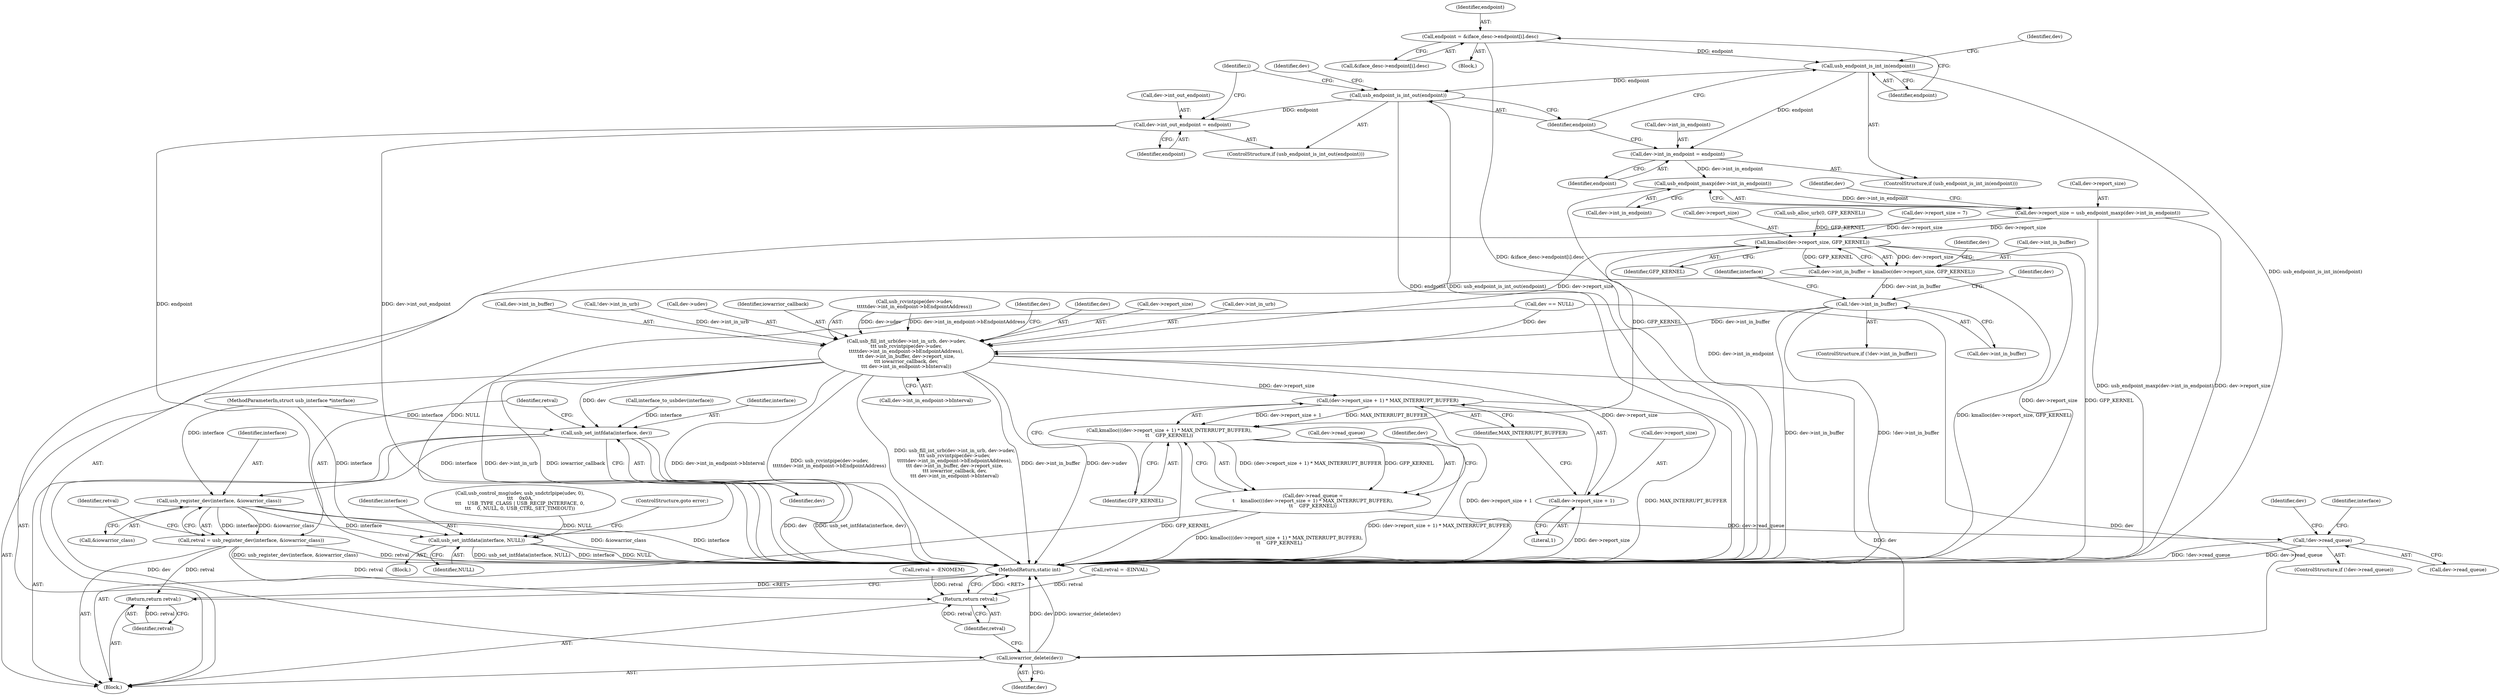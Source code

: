 digraph "0_linux_4ec0ef3a82125efc36173062a50624550a900ae0@array" {
"1000256" [label="(Call,endpoint = &iface_desc->endpoint[i].desc)"];
"1000267" [label="(Call,usb_endpoint_is_int_in(endpoint))"];
"1000269" [label="(Call,dev->int_in_endpoint = endpoint)"];
"1000286" [label="(Call,usb_endpoint_maxp(dev->int_in_endpoint))"];
"1000282" [label="(Call,dev->report_size = usb_endpoint_maxp(dev->int_in_endpoint))"];
"1000337" [label="(Call,kmalloc(dev->report_size, GFP_KERNEL))"];
"1000333" [label="(Call,dev->int_in_buffer = kmalloc(dev->report_size, GFP_KERNEL))"];
"1000343" [label="(Call,!dev->int_in_buffer)"];
"1000355" [label="(Call,usb_fill_int_urb(dev->int_in_urb, dev->udev,\n\t\t\t usb_rcvintpipe(dev->udev,\n\t\t\t\t\tdev->int_in_endpoint->bEndpointAddress),\n\t\t\t dev->int_in_buffer, dev->report_size,\n\t\t\t iowarrior_callback, dev,\n\t\t\t dev->int_in_endpoint->bInterval))"];
"1000389" [label="(Call,(dev->report_size + 1) * MAX_INTERRUPT_BUFFER)"];
"1000388" [label="(Call,kmalloc(((dev->report_size + 1) * MAX_INTERRUPT_BUFFER),\n\t\t    GFP_KERNEL))"];
"1000384" [label="(Call,dev->read_queue =\n\t    kmalloc(((dev->report_size + 1) * MAX_INTERRUPT_BUFFER),\n\t\t    GFP_KERNEL))"];
"1000398" [label="(Call,!dev->read_queue)"];
"1000390" [label="(Call,dev->report_size + 1)"];
"1000481" [label="(Call,usb_set_intfdata(interface, dev))"];
"1000486" [label="(Call,usb_register_dev(interface, &iowarrior_class))"];
"1000484" [label="(Call,retval = usb_register_dev(interface, &iowarrior_class))"];
"1000532" [label="(Return,return retval;)"];
"1000537" [label="(Return,return retval;)"];
"1000499" [label="(Call,usb_set_intfdata(interface, NULL))"];
"1000535" [label="(Call,iowarrior_delete(dev))"];
"1000275" [label="(Call,usb_endpoint_is_int_out(endpoint))"];
"1000277" [label="(Call,dev->int_out_endpoint = endpoint)"];
"1000396" [label="(Identifier,GFP_KERNEL)"];
"1000334" [label="(Call,dev->int_in_buffer)"];
"1000484" [label="(Call,retval = usb_register_dev(interface, &iowarrior_class))"];
"1000500" [label="(Identifier,interface)"];
"1000281" [label="(Identifier,endpoint)"];
"1000282" [label="(Call,dev->report_size = usb_endpoint_maxp(dev->int_in_endpoint))"];
"1000462" [label="(Call,usb_control_msg(udev, usb_sndctrlpipe(udev, 0),\n\t\t\t    0x0A,\n\t\t\t    USB_TYPE_CLASS | USB_RECIP_INTERFACE, 0,\n\t\t\t    0, NULL, 0, USB_CTRL_SET_TIMEOUT))"];
"1000386" [label="(Identifier,dev)"];
"1000267" [label="(Call,usb_endpoint_is_int_in(endpoint))"];
"1000266" [label="(ControlStructure,if (usb_endpoint_is_int_in(endpoint)))"];
"1000258" [label="(Call,&iface_desc->endpoint[i].desc)"];
"1000317" [label="(Call,usb_alloc_urb(0, GFP_KERNEL))"];
"1000257" [label="(Identifier,endpoint)"];
"1000351" [label="(Identifier,interface)"];
"1000378" [label="(Identifier,dev)"];
"1000297" [label="(Identifier,dev)"];
"1000394" [label="(Literal,1)"];
"1000342" [label="(ControlStructure,if (!dev->int_in_buffer))"];
"1000276" [label="(Identifier,endpoint)"];
"1000486" [label="(Call,usb_register_dev(interface, &iowarrior_class))"];
"1000379" [label="(Call,dev->int_in_endpoint->bInterval)"];
"1000345" [label="(Identifier,dev)"];
"1000114" [label="(MethodParameterIn,struct usb_interface *interface)"];
"1000488" [label="(Call,&iowarrior_class)"];
"1000277" [label="(Call,dev->int_out_endpoint = endpoint)"];
"1000502" [label="(ControlStructure,goto error;)"];
"1000385" [label="(Call,dev->read_queue)"];
"1000400" [label="(Identifier,dev)"];
"1000391" [label="(Call,dev->report_size)"];
"1000344" [label="(Call,dev->int_in_buffer)"];
"1000141" [label="(Call,dev == NULL)"];
"1000491" [label="(Identifier,retval)"];
"1000538" [label="(Identifier,retval)"];
"1000275" [label="(Call,usb_endpoint_is_int_out(endpoint))"];
"1000274" [label="(ControlStructure,if (usb_endpoint_is_int_out(endpoint)))"];
"1000532" [label="(Return,return retval;)"];
"1000341" [label="(Identifier,GFP_KERNEL)"];
"1000116" [label="(Block,)"];
"1000269" [label="(Call,dev->int_in_endpoint = endpoint)"];
"1000255" [label="(Block,)"];
"1000256" [label="(Call,endpoint = &iface_desc->endpoint[i].desc)"];
"1000536" [label="(Identifier,dev)"];
"1000279" [label="(Identifier,dev)"];
"1000501" [label="(Identifier,NULL)"];
"1000499" [label="(Call,usb_set_intfdata(interface, NULL))"];
"1000337" [label="(Call,kmalloc(dev->report_size, GFP_KERNEL))"];
"1000483" [label="(Identifier,dev)"];
"1000283" [label="(Call,dev->report_size)"];
"1000237" [label="(Call,retval = -EINVAL)"];
"1000268" [label="(Identifier,endpoint)"];
"1000537" [label="(Return,return retval;)"];
"1000412" [label="(Identifier,dev)"];
"1000539" [label="(MethodReturn,static int)"];
"1000395" [label="(Identifier,MAX_INTERRUPT_BUFFER)"];
"1000374" [label="(Call,dev->report_size)"];
"1000270" [label="(Call,dev->int_in_endpoint)"];
"1000308" [label="(Call,dev->report_size = 7)"];
"1000254" [label="(Identifier,i)"];
"1000397" [label="(ControlStructure,if (!dev->read_queue))"];
"1000357" [label="(Identifier,dev)"];
"1000356" [label="(Call,dev->int_in_urb)"];
"1000287" [label="(Call,dev->int_in_endpoint)"];
"1000371" [label="(Call,dev->int_in_buffer)"];
"1000492" [label="(Block,)"];
"1000333" [label="(Call,dev->int_in_buffer = kmalloc(dev->report_size, GFP_KERNEL))"];
"1000390" [label="(Call,dev->report_size + 1)"];
"1000286" [label="(Call,usb_endpoint_maxp(dev->int_in_endpoint))"];
"1000487" [label="(Identifier,interface)"];
"1000338" [label="(Call,dev->report_size)"];
"1000533" [label="(Identifier,retval)"];
"1000399" [label="(Call,dev->read_queue)"];
"1000384" [label="(Call,dev->read_queue =\n\t    kmalloc(((dev->report_size + 1) * MAX_INTERRUPT_BUFFER),\n\t\t    GFP_KERNEL))"];
"1000321" [label="(Call,!dev->int_in_urb)"];
"1000273" [label="(Identifier,endpoint)"];
"1000359" [label="(Call,dev->udev)"];
"1000355" [label="(Call,usb_fill_int_urb(dev->int_in_urb, dev->udev,\n\t\t\t usb_rcvintpipe(dev->udev,\n\t\t\t\t\tdev->int_in_endpoint->bEndpointAddress),\n\t\t\t dev->int_in_buffer, dev->report_size,\n\t\t\t iowarrior_callback, dev,\n\t\t\t dev->int_in_endpoint->bInterval))"];
"1000377" [label="(Identifier,iowarrior_callback)"];
"1000406" [label="(Identifier,interface)"];
"1000485" [label="(Identifier,retval)"];
"1000271" [label="(Identifier,dev)"];
"1000398" [label="(Call,!dev->read_queue)"];
"1000120" [label="(Call,interface_to_usbdev(interface))"];
"1000535" [label="(Call,iowarrior_delete(dev))"];
"1000482" [label="(Identifier,interface)"];
"1000388" [label="(Call,kmalloc(((dev->report_size + 1) * MAX_INTERRUPT_BUFFER),\n\t\t    GFP_KERNEL))"];
"1000278" [label="(Call,dev->int_out_endpoint)"];
"1000130" [label="(Call,retval = -ENOMEM)"];
"1000389" [label="(Call,(dev->report_size + 1) * MAX_INTERRUPT_BUFFER)"];
"1000343" [label="(Call,!dev->int_in_buffer)"];
"1000481" [label="(Call,usb_set_intfdata(interface, dev))"];
"1000362" [label="(Call,usb_rcvintpipe(dev->udev,\n\t\t\t\t\tdev->int_in_endpoint->bEndpointAddress))"];
"1000256" -> "1000255"  [label="AST: "];
"1000256" -> "1000258"  [label="CFG: "];
"1000257" -> "1000256"  [label="AST: "];
"1000258" -> "1000256"  [label="AST: "];
"1000268" -> "1000256"  [label="CFG: "];
"1000256" -> "1000539"  [label="DDG: &iface_desc->endpoint[i].desc"];
"1000256" -> "1000267"  [label="DDG: endpoint"];
"1000267" -> "1000266"  [label="AST: "];
"1000267" -> "1000268"  [label="CFG: "];
"1000268" -> "1000267"  [label="AST: "];
"1000271" -> "1000267"  [label="CFG: "];
"1000276" -> "1000267"  [label="CFG: "];
"1000267" -> "1000539"  [label="DDG: usb_endpoint_is_int_in(endpoint)"];
"1000267" -> "1000269"  [label="DDG: endpoint"];
"1000267" -> "1000275"  [label="DDG: endpoint"];
"1000269" -> "1000266"  [label="AST: "];
"1000269" -> "1000273"  [label="CFG: "];
"1000270" -> "1000269"  [label="AST: "];
"1000273" -> "1000269"  [label="AST: "];
"1000276" -> "1000269"  [label="CFG: "];
"1000269" -> "1000286"  [label="DDG: dev->int_in_endpoint"];
"1000286" -> "1000282"  [label="AST: "];
"1000286" -> "1000287"  [label="CFG: "];
"1000287" -> "1000286"  [label="AST: "];
"1000282" -> "1000286"  [label="CFG: "];
"1000286" -> "1000539"  [label="DDG: dev->int_in_endpoint"];
"1000286" -> "1000282"  [label="DDG: dev->int_in_endpoint"];
"1000282" -> "1000116"  [label="AST: "];
"1000283" -> "1000282"  [label="AST: "];
"1000297" -> "1000282"  [label="CFG: "];
"1000282" -> "1000539"  [label="DDG: usb_endpoint_maxp(dev->int_in_endpoint)"];
"1000282" -> "1000539"  [label="DDG: dev->report_size"];
"1000282" -> "1000337"  [label="DDG: dev->report_size"];
"1000337" -> "1000333"  [label="AST: "];
"1000337" -> "1000341"  [label="CFG: "];
"1000338" -> "1000337"  [label="AST: "];
"1000341" -> "1000337"  [label="AST: "];
"1000333" -> "1000337"  [label="CFG: "];
"1000337" -> "1000539"  [label="DDG: dev->report_size"];
"1000337" -> "1000539"  [label="DDG: GFP_KERNEL"];
"1000337" -> "1000333"  [label="DDG: dev->report_size"];
"1000337" -> "1000333"  [label="DDG: GFP_KERNEL"];
"1000308" -> "1000337"  [label="DDG: dev->report_size"];
"1000317" -> "1000337"  [label="DDG: GFP_KERNEL"];
"1000337" -> "1000355"  [label="DDG: dev->report_size"];
"1000337" -> "1000388"  [label="DDG: GFP_KERNEL"];
"1000333" -> "1000116"  [label="AST: "];
"1000334" -> "1000333"  [label="AST: "];
"1000345" -> "1000333"  [label="CFG: "];
"1000333" -> "1000539"  [label="DDG: kmalloc(dev->report_size, GFP_KERNEL)"];
"1000333" -> "1000343"  [label="DDG: dev->int_in_buffer"];
"1000343" -> "1000342"  [label="AST: "];
"1000343" -> "1000344"  [label="CFG: "];
"1000344" -> "1000343"  [label="AST: "];
"1000351" -> "1000343"  [label="CFG: "];
"1000357" -> "1000343"  [label="CFG: "];
"1000343" -> "1000539"  [label="DDG: dev->int_in_buffer"];
"1000343" -> "1000539"  [label="DDG: !dev->int_in_buffer"];
"1000343" -> "1000355"  [label="DDG: dev->int_in_buffer"];
"1000355" -> "1000116"  [label="AST: "];
"1000355" -> "1000379"  [label="CFG: "];
"1000356" -> "1000355"  [label="AST: "];
"1000359" -> "1000355"  [label="AST: "];
"1000362" -> "1000355"  [label="AST: "];
"1000371" -> "1000355"  [label="AST: "];
"1000374" -> "1000355"  [label="AST: "];
"1000377" -> "1000355"  [label="AST: "];
"1000378" -> "1000355"  [label="AST: "];
"1000379" -> "1000355"  [label="AST: "];
"1000386" -> "1000355"  [label="CFG: "];
"1000355" -> "1000539"  [label="DDG: dev->int_in_urb"];
"1000355" -> "1000539"  [label="DDG: iowarrior_callback"];
"1000355" -> "1000539"  [label="DDG: dev->int_in_endpoint->bInterval"];
"1000355" -> "1000539"  [label="DDG: usb_rcvintpipe(dev->udev,\n\t\t\t\t\tdev->int_in_endpoint->bEndpointAddress)"];
"1000355" -> "1000539"  [label="DDG: usb_fill_int_urb(dev->int_in_urb, dev->udev,\n\t\t\t usb_rcvintpipe(dev->udev,\n\t\t\t\t\tdev->int_in_endpoint->bEndpointAddress),\n\t\t\t dev->int_in_buffer, dev->report_size,\n\t\t\t iowarrior_callback, dev,\n\t\t\t dev->int_in_endpoint->bInterval)"];
"1000355" -> "1000539"  [label="DDG: dev->int_in_buffer"];
"1000355" -> "1000539"  [label="DDG: dev->udev"];
"1000321" -> "1000355"  [label="DDG: dev->int_in_urb"];
"1000362" -> "1000355"  [label="DDG: dev->udev"];
"1000362" -> "1000355"  [label="DDG: dev->int_in_endpoint->bEndpointAddress"];
"1000141" -> "1000355"  [label="DDG: dev"];
"1000355" -> "1000389"  [label="DDG: dev->report_size"];
"1000355" -> "1000390"  [label="DDG: dev->report_size"];
"1000355" -> "1000481"  [label="DDG: dev"];
"1000355" -> "1000535"  [label="DDG: dev"];
"1000389" -> "1000388"  [label="AST: "];
"1000389" -> "1000395"  [label="CFG: "];
"1000390" -> "1000389"  [label="AST: "];
"1000395" -> "1000389"  [label="AST: "];
"1000396" -> "1000389"  [label="CFG: "];
"1000389" -> "1000539"  [label="DDG: dev->report_size + 1"];
"1000389" -> "1000539"  [label="DDG: MAX_INTERRUPT_BUFFER"];
"1000389" -> "1000388"  [label="DDG: dev->report_size + 1"];
"1000389" -> "1000388"  [label="DDG: MAX_INTERRUPT_BUFFER"];
"1000388" -> "1000384"  [label="AST: "];
"1000388" -> "1000396"  [label="CFG: "];
"1000396" -> "1000388"  [label="AST: "];
"1000384" -> "1000388"  [label="CFG: "];
"1000388" -> "1000539"  [label="DDG: (dev->report_size + 1) * MAX_INTERRUPT_BUFFER"];
"1000388" -> "1000539"  [label="DDG: GFP_KERNEL"];
"1000388" -> "1000384"  [label="DDG: (dev->report_size + 1) * MAX_INTERRUPT_BUFFER"];
"1000388" -> "1000384"  [label="DDG: GFP_KERNEL"];
"1000384" -> "1000116"  [label="AST: "];
"1000385" -> "1000384"  [label="AST: "];
"1000400" -> "1000384"  [label="CFG: "];
"1000384" -> "1000539"  [label="DDG: kmalloc(((dev->report_size + 1) * MAX_INTERRUPT_BUFFER),\n\t\t    GFP_KERNEL)"];
"1000384" -> "1000398"  [label="DDG: dev->read_queue"];
"1000398" -> "1000397"  [label="AST: "];
"1000398" -> "1000399"  [label="CFG: "];
"1000399" -> "1000398"  [label="AST: "];
"1000406" -> "1000398"  [label="CFG: "];
"1000412" -> "1000398"  [label="CFG: "];
"1000398" -> "1000539"  [label="DDG: !dev->read_queue"];
"1000398" -> "1000539"  [label="DDG: dev->read_queue"];
"1000390" -> "1000394"  [label="CFG: "];
"1000391" -> "1000390"  [label="AST: "];
"1000394" -> "1000390"  [label="AST: "];
"1000395" -> "1000390"  [label="CFG: "];
"1000390" -> "1000539"  [label="DDG: dev->report_size"];
"1000481" -> "1000116"  [label="AST: "];
"1000481" -> "1000483"  [label="CFG: "];
"1000482" -> "1000481"  [label="AST: "];
"1000483" -> "1000481"  [label="AST: "];
"1000485" -> "1000481"  [label="CFG: "];
"1000481" -> "1000539"  [label="DDG: dev"];
"1000481" -> "1000539"  [label="DDG: usb_set_intfdata(interface, dev)"];
"1000114" -> "1000481"  [label="DDG: interface"];
"1000120" -> "1000481"  [label="DDG: interface"];
"1000481" -> "1000486"  [label="DDG: interface"];
"1000481" -> "1000535"  [label="DDG: dev"];
"1000486" -> "1000484"  [label="AST: "];
"1000486" -> "1000488"  [label="CFG: "];
"1000487" -> "1000486"  [label="AST: "];
"1000488" -> "1000486"  [label="AST: "];
"1000484" -> "1000486"  [label="CFG: "];
"1000486" -> "1000539"  [label="DDG: &iowarrior_class"];
"1000486" -> "1000539"  [label="DDG: interface"];
"1000486" -> "1000484"  [label="DDG: interface"];
"1000486" -> "1000484"  [label="DDG: &iowarrior_class"];
"1000114" -> "1000486"  [label="DDG: interface"];
"1000486" -> "1000499"  [label="DDG: interface"];
"1000484" -> "1000116"  [label="AST: "];
"1000485" -> "1000484"  [label="AST: "];
"1000491" -> "1000484"  [label="CFG: "];
"1000484" -> "1000539"  [label="DDG: usb_register_dev(interface, &iowarrior_class)"];
"1000484" -> "1000539"  [label="DDG: retval"];
"1000484" -> "1000532"  [label="DDG: retval"];
"1000484" -> "1000537"  [label="DDG: retval"];
"1000532" -> "1000116"  [label="AST: "];
"1000532" -> "1000533"  [label="CFG: "];
"1000533" -> "1000532"  [label="AST: "];
"1000539" -> "1000532"  [label="CFG: "];
"1000532" -> "1000539"  [label="DDG: <RET>"];
"1000533" -> "1000532"  [label="DDG: retval"];
"1000537" -> "1000116"  [label="AST: "];
"1000537" -> "1000538"  [label="CFG: "];
"1000538" -> "1000537"  [label="AST: "];
"1000539" -> "1000537"  [label="CFG: "];
"1000537" -> "1000539"  [label="DDG: <RET>"];
"1000538" -> "1000537"  [label="DDG: retval"];
"1000237" -> "1000537"  [label="DDG: retval"];
"1000130" -> "1000537"  [label="DDG: retval"];
"1000499" -> "1000492"  [label="AST: "];
"1000499" -> "1000501"  [label="CFG: "];
"1000500" -> "1000499"  [label="AST: "];
"1000501" -> "1000499"  [label="AST: "];
"1000502" -> "1000499"  [label="CFG: "];
"1000499" -> "1000539"  [label="DDG: usb_set_intfdata(interface, NULL)"];
"1000499" -> "1000539"  [label="DDG: interface"];
"1000499" -> "1000539"  [label="DDG: NULL"];
"1000114" -> "1000499"  [label="DDG: interface"];
"1000462" -> "1000499"  [label="DDG: NULL"];
"1000141" -> "1000499"  [label="DDG: NULL"];
"1000535" -> "1000116"  [label="AST: "];
"1000535" -> "1000536"  [label="CFG: "];
"1000536" -> "1000535"  [label="AST: "];
"1000538" -> "1000535"  [label="CFG: "];
"1000535" -> "1000539"  [label="DDG: dev"];
"1000535" -> "1000539"  [label="DDG: iowarrior_delete(dev)"];
"1000141" -> "1000535"  [label="DDG: dev"];
"1000275" -> "1000274"  [label="AST: "];
"1000275" -> "1000276"  [label="CFG: "];
"1000276" -> "1000275"  [label="AST: "];
"1000279" -> "1000275"  [label="CFG: "];
"1000254" -> "1000275"  [label="CFG: "];
"1000275" -> "1000539"  [label="DDG: usb_endpoint_is_int_out(endpoint)"];
"1000275" -> "1000539"  [label="DDG: endpoint"];
"1000275" -> "1000277"  [label="DDG: endpoint"];
"1000277" -> "1000274"  [label="AST: "];
"1000277" -> "1000281"  [label="CFG: "];
"1000278" -> "1000277"  [label="AST: "];
"1000281" -> "1000277"  [label="AST: "];
"1000254" -> "1000277"  [label="CFG: "];
"1000277" -> "1000539"  [label="DDG: dev->int_out_endpoint"];
"1000277" -> "1000539"  [label="DDG: endpoint"];
}
